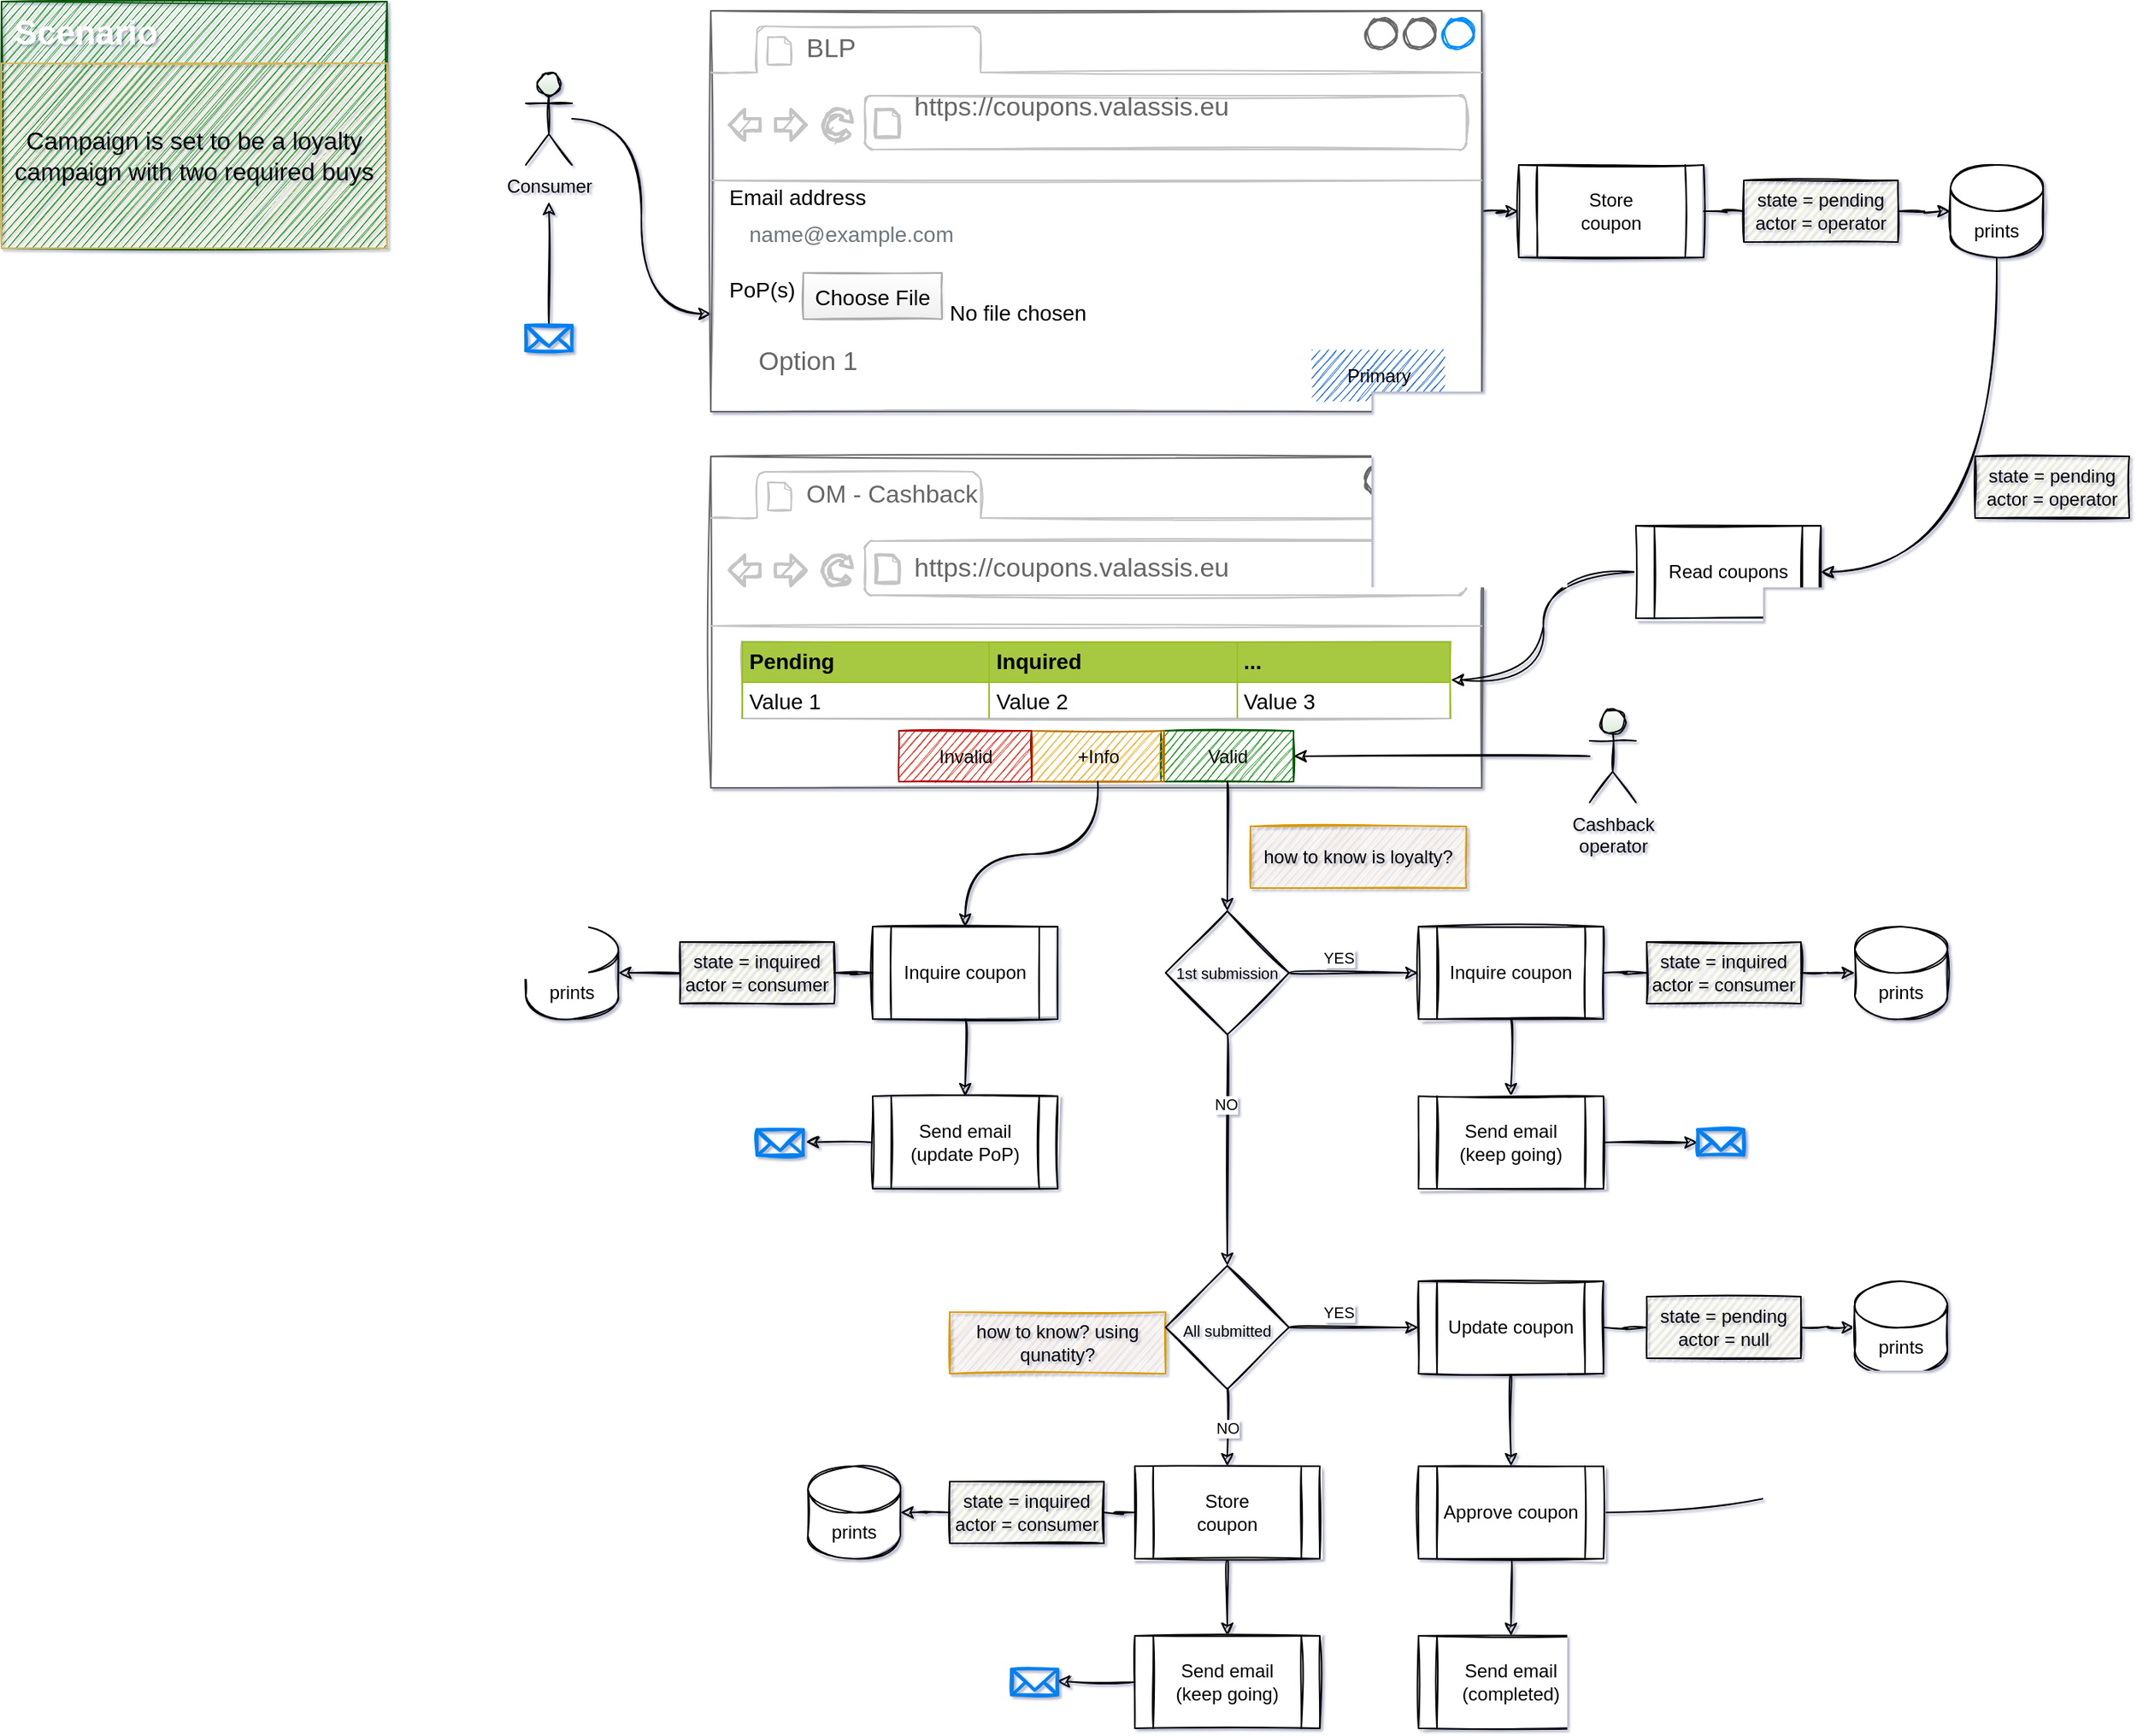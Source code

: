 <mxfile version="20.4.0" type="github" pages="3">
  <diagram id="WDtbSaIOtYO46Cujb4ph" name="User flow">
    <mxGraphModel dx="1628" dy="1254" grid="1" gridSize="10" guides="1" tooltips="1" connect="1" arrows="1" fold="1" page="1" pageScale="1" pageWidth="827" pageHeight="1169" background="none" math="0" shadow="1">
      <root>
        <mxCell id="0" />
        <mxCell id="1" parent="0" />
        <mxCell id="3v_4tUWmUqK_jjppRktE-14" style="edgeStyle=orthogonalEdgeStyle;rounded=0;orthogonalLoop=1;jettySize=auto;html=1;entryX=0.001;entryY=0.756;entryDx=0;entryDy=0;entryPerimeter=0;curved=1;sketch=1;" parent="1" source="sTq3fyHOb8zxf3gA4Tlx-1" target="3v_4tUWmUqK_jjppRktE-1" edge="1">
          <mxGeometry relative="1" as="geometry" />
        </mxCell>
        <mxCell id="sTq3fyHOb8zxf3gA4Tlx-1" value="Consumer" style="shape=umlActor;verticalLabelPosition=bottom;verticalAlign=top;html=1;outlineConnect=0;flipH=1;direction=east;gradientColor=#D5E8D4;align=center;sketch=1;rounded=0;" parent="1" vertex="1">
          <mxGeometry x="370" y="56" width="30" height="60" as="geometry" />
        </mxCell>
        <mxCell id="W3pFJFj1xsrFRELfI108-1" value="" style="rounded=0;whiteSpace=wrap;html=1;fillColor=#008a00;fontColor=#FFFFFF;strokeColor=#005700;sketch=1;" parent="1" vertex="1">
          <mxGeometry x="30" y="10" width="250" height="160" as="geometry" />
        </mxCell>
        <mxCell id="W3pFJFj1xsrFRELfI108-2" value="Scenario" style="text;html=1;strokeColor=none;fillColor=none;align=center;verticalAlign=middle;whiteSpace=wrap;rounded=0;fontStyle=1;fontSize=22;fontColor=#FFFFFF;sketch=1;" parent="1" vertex="1">
          <mxGeometry x="30" y="16" width="110" height="30" as="geometry" />
        </mxCell>
        <mxCell id="W3pFJFj1xsrFRELfI108-3" value="Campaign is set to be a loyalty campaign with two required buys" style="text;html=1;strokeColor=#d6b656;fillColor=#fff2cc;align=center;verticalAlign=middle;whiteSpace=wrap;rounded=0;fontSize=16;sketch=1;" parent="1" vertex="1">
          <mxGeometry x="30" y="50" width="250" height="120" as="geometry" />
        </mxCell>
        <mxCell id="1uWXZRWAopc-pWMOSLoT-41" style="edgeStyle=orthogonalEdgeStyle;rounded=0;sketch=1;orthogonalLoop=1;jettySize=auto;html=1;entryX=0;entryY=0.5;entryDx=0;entryDy=0;shadow=0;fontSize=10;curved=1;" parent="1" source="3v_4tUWmUqK_jjppRktE-1" target="3v_4tUWmUqK_jjppRktE-19" edge="1">
          <mxGeometry relative="1" as="geometry" />
        </mxCell>
        <mxCell id="3v_4tUWmUqK_jjppRktE-1" value="" style="strokeWidth=1;shadow=0;dashed=0;align=center;html=1;shape=mxgraph.mockup.containers.browserWindow;rSize=0;strokeColor=#666666;strokeColor2=#008cff;strokeColor3=#c4c4c4;mainText=,;recursiveResize=0;sketch=1;rounded=0;" parent="1" vertex="1">
          <mxGeometry x="490" y="16" width="500" height="260" as="geometry" />
        </mxCell>
        <mxCell id="3v_4tUWmUqK_jjppRktE-2" value="BLP" style="strokeWidth=1;shadow=0;dashed=0;align=center;html=1;shape=mxgraph.mockup.containers.anchor;fontSize=17;fontColor=#666666;align=left;sketch=1;rounded=0;" parent="3v_4tUWmUqK_jjppRktE-1" vertex="1">
          <mxGeometry x="60" y="12" width="110" height="26" as="geometry" />
        </mxCell>
        <mxCell id="3v_4tUWmUqK_jjppRktE-23" value="" style="group;sketch=1;rounded=0;" parent="3v_4tUWmUqK_jjppRktE-1" vertex="1" connectable="0">
          <mxGeometry x="10" y="50" width="466" height="203" as="geometry" />
        </mxCell>
        <mxCell id="3v_4tUWmUqK_jjppRktE-3" value="https://coupons.valassis.eu" style="strokeWidth=1;shadow=0;dashed=0;align=center;html=1;shape=mxgraph.mockup.containers.anchor;rSize=0;fontSize=17;fontColor=#666666;align=left;sketch=1;rounded=0;" parent="3v_4tUWmUqK_jjppRktE-23" vertex="1">
          <mxGeometry x="120" width="250" height="26" as="geometry" />
        </mxCell>
        <mxCell id="3v_4tUWmUqK_jjppRktE-4" value="name@example.com" style="html=1;shadow=0;dashed=0;shape=mxgraph.bootstrap.rrect;rSize=5;fillColor=none;strokeColor=#999999;align=left;spacing=15;fontSize=14;fontColor=#6C767D;sketch=1;rounded=0;" parent="3v_4tUWmUqK_jjppRktE-23" vertex="1">
          <mxGeometry width="320" height="30" relative="1" as="geometry">
            <mxPoint y="80" as="offset" />
          </mxGeometry>
        </mxCell>
        <mxCell id="3v_4tUWmUqK_jjppRktE-5" value="Email address" style="fillColor=none;strokeColor=none;align=left;fontSize=14;sketch=1;rounded=0;" parent="3v_4tUWmUqK_jjppRktE-23" vertex="1">
          <mxGeometry y="50" width="260" height="40" as="geometry" />
        </mxCell>
        <mxCell id="3v_4tUWmUqK_jjppRktE-6" value="PoP(s)" style="fillColor=none;strokeColor=none;align=left;fontSize=14;sketch=1;rounded=0;" parent="3v_4tUWmUqK_jjppRktE-23" vertex="1">
          <mxGeometry y="110" width="150" height="40" as="geometry" />
        </mxCell>
        <mxCell id="3v_4tUWmUqK_jjppRktE-7" value="Choose File" style="fillColor=#FEFEFE;strokeColor=#AAAAAA;fontSize=14;gradientColor=#F0F0F0;sketch=1;rounded=0;" parent="3v_4tUWmUqK_jjppRktE-23" vertex="1">
          <mxGeometry x="50" y="120" width="90" height="30" as="geometry" />
        </mxCell>
        <mxCell id="3v_4tUWmUqK_jjppRktE-11" value="&lt;font color=&quot;#000000&quot;&gt;Primary&lt;/font&gt;" style="rounded=0;fillColor=#0057D8;strokeColor=none;html=1;fontColor=#ffffff;align=center;verticalAlign=middle;fontStyle=0;fontSize=12;sketch=1;" parent="3v_4tUWmUqK_jjppRktE-23" vertex="1">
          <mxGeometry x="380" y="170" width="86" height="33" as="geometry" />
        </mxCell>
        <mxCell id="3v_4tUWmUqK_jjppRktE-8" value="No file chosen" style="fillColor=none;strokeColor=none;align=left;fontSize=14;spacing=5;sketch=1;rounded=0;" parent="3v_4tUWmUqK_jjppRktE-1" vertex="1">
          <mxGeometry x="150" y="180" width="230" height="30" as="geometry" />
        </mxCell>
        <mxCell id="3v_4tUWmUqK_jjppRktE-9" value="Option 1" style="strokeWidth=1;shadow=0;dashed=0;align=center;html=1;shape=mxgraph.mockup.forms.rrect;rSize=0;fillColor=#eeeeee;strokeColor=#999999;gradientColor=#cccccc;align=left;spacingLeft=4;fontSize=17;fontColor=#666666;labelPosition=right;sketch=1;rounded=0;" parent="3v_4tUWmUqK_jjppRktE-1" vertex="1">
          <mxGeometry x="10" y="220" width="15" height="15" as="geometry" />
        </mxCell>
        <mxCell id="1uWXZRWAopc-pWMOSLoT-110" style="edgeStyle=orthogonalEdgeStyle;curved=1;sketch=1;hachureGap=4;jiggle=2;orthogonalLoop=1;jettySize=auto;html=1;entryX=1;entryY=0.5;entryDx=0;entryDy=0;strokeColor=default;fontFamily=Architects Daughter;fontSource=https%3A%2F%2Ffonts.googleapis.com%2Fcss%3Ffamily%3DArchitects%2BDaughter;fontSize=16;fontColor=#030303;exitX=0.5;exitY=1;exitDx=0;exitDy=0;exitPerimeter=0;" parent="1" source="3v_4tUWmUqK_jjppRktE-17" target="1uWXZRWAopc-pWMOSLoT-108" edge="1">
          <mxGeometry relative="1" as="geometry" />
        </mxCell>
        <mxCell id="3v_4tUWmUqK_jjppRktE-17" value="prints&lt;br&gt;" style="shape=cylinder3;whiteSpace=wrap;html=1;boundedLbl=1;backgroundOutline=1;size=15;gradientColor=none;sketch=1;rounded=0;" parent="1" vertex="1">
          <mxGeometry x="1294" y="116" width="60" height="60" as="geometry" />
        </mxCell>
        <mxCell id="1uWXZRWAopc-pWMOSLoT-40" style="edgeStyle=orthogonalEdgeStyle;rounded=0;sketch=1;orthogonalLoop=1;jettySize=auto;html=1;entryX=0;entryY=0.5;entryDx=0;entryDy=0;entryPerimeter=0;shadow=0;fontSize=10;startArrow=none;curved=1;" parent="1" source="3v_4tUWmUqK_jjppRktE-22" target="3v_4tUWmUqK_jjppRktE-17" edge="1">
          <mxGeometry relative="1" as="geometry" />
        </mxCell>
        <mxCell id="3v_4tUWmUqK_jjppRktE-19" value="Store&lt;br&gt;coupon" style="shape=process;whiteSpace=wrap;html=1;backgroundOutline=1;gradientColor=none;sketch=1;rounded=0;" parent="1" vertex="1">
          <mxGeometry x="1014" y="116" width="120" height="60" as="geometry" />
        </mxCell>
        <mxCell id="1uWXZRWAopc-pWMOSLoT-1" value="" style="strokeWidth=1;shadow=0;dashed=0;align=center;html=1;shape=mxgraph.mockup.containers.browserWindow;rSize=0;strokeColor=#666666;strokeColor2=#008cff;strokeColor3=#c4c4c4;mainText=,;recursiveResize=0;sketch=1;rounded=0;" parent="1" vertex="1">
          <mxGeometry x="490" y="305" width="500" height="215" as="geometry" />
        </mxCell>
        <mxCell id="1uWXZRWAopc-pWMOSLoT-2" value="&lt;font style=&quot;font-size: 16px;&quot;&gt;OM - Cashback&lt;/font&gt;" style="strokeWidth=1;shadow=0;dashed=0;align=center;html=1;shape=mxgraph.mockup.containers.anchor;fontSize=17;fontColor=#666666;align=left;sketch=1;rounded=0;" parent="1uWXZRWAopc-pWMOSLoT-1" vertex="1">
          <mxGeometry x="60" y="12" width="110" height="26" as="geometry" />
        </mxCell>
        <mxCell id="1uWXZRWAopc-pWMOSLoT-3" value="https://coupons.valassis.eu" style="strokeWidth=1;shadow=0;dashed=0;align=center;html=1;shape=mxgraph.mockup.containers.anchor;rSize=0;fontSize=17;fontColor=#666666;align=left;sketch=1;rounded=0;" parent="1uWXZRWAopc-pWMOSLoT-1" vertex="1">
          <mxGeometry x="130" y="60" width="250" height="26" as="geometry" />
        </mxCell>
        <mxCell id="1uWXZRWAopc-pWMOSLoT-4" value="&lt;font color=&quot;#000000&quot;&gt;Valid&lt;/font&gt;" style="rounded=0;fillColor=#008a00;strokeColor=#005700;html=1;fontColor=#ffffff;align=center;verticalAlign=middle;fontStyle=0;fontSize=12;sketch=1;" parent="1uWXZRWAopc-pWMOSLoT-1" vertex="1">
          <mxGeometry x="292" y="178" width="86" height="33" as="geometry" />
        </mxCell>
        <mxCell id="1uWXZRWAopc-pWMOSLoT-5" value="&lt;table border=&quot;1&quot; width=&quot;100%&quot; height=&quot;100%&quot; cellpadding=&quot;4&quot; style=&quot;width: 100%; height: 100%; border-collapse: collapse; font-size: 14px;&quot;&gt;&lt;tbody&gt;&lt;tr style=&quot;background-color: rgb(167, 201, 66); border: 1px solid rgb(152, 191, 33);&quot;&gt;&lt;th align=&quot;left&quot;&gt;&lt;font style=&quot;font-size: 14px;&quot;&gt;Pending&lt;/font&gt;&lt;/th&gt;&lt;th align=&quot;left&quot;&gt;&lt;font style=&quot;font-size: 14px;&quot;&gt;Inquired&lt;/font&gt;&lt;/th&gt;&lt;th align=&quot;left&quot;&gt;&lt;font style=&quot;font-size: 14px;&quot;&gt;...&lt;/font&gt;&lt;/th&gt;&lt;/tr&gt;&lt;tr style=&quot;border:1px solid #98bf21;&quot;&gt;&lt;td&gt;&lt;font style=&quot;font-size: 14px;&quot;&gt;Value 1&lt;/font&gt;&lt;/td&gt;&lt;td&gt;&lt;font style=&quot;font-size: 14px;&quot;&gt;Value 2&lt;/font&gt;&lt;/td&gt;&lt;td&gt;&lt;font style=&quot;font-size: 14px;&quot;&gt;Value 3&lt;/font&gt;&lt;/td&gt;&lt;/tr&gt;&lt;/tbody&gt;&lt;/table&gt;" style="text;html=1;strokeColor=#c0c0c0;fillColor=#ffffff;overflow=fill;rounded=0;fontSize=16;fontColor=#000000;sketch=1;" parent="1uWXZRWAopc-pWMOSLoT-1" vertex="1">
          <mxGeometry x="20" y="120" width="460" height="50" as="geometry" />
        </mxCell>
        <mxCell id="1uWXZRWAopc-pWMOSLoT-6" value="+Info" style="rounded=0;fillColor=#f0a30a;strokeColor=#BD7000;html=1;fontColor=#000000;align=center;verticalAlign=middle;fontStyle=0;fontSize=12;sketch=1;" parent="1uWXZRWAopc-pWMOSLoT-1" vertex="1">
          <mxGeometry x="208" y="178" width="86" height="33" as="geometry" />
        </mxCell>
        <mxCell id="1uWXZRWAopc-pWMOSLoT-7" value="&lt;font color=&quot;#030303&quot;&gt;Invalid&lt;/font&gt;" style="rounded=0;fillColor=#e51400;strokeColor=#B20000;html=1;fontColor=#ffffff;align=center;verticalAlign=middle;fontStyle=0;fontSize=12;sketch=1;" parent="1uWXZRWAopc-pWMOSLoT-1" vertex="1">
          <mxGeometry x="122" y="178" width="86" height="33" as="geometry" />
        </mxCell>
        <mxCell id="1uWXZRWAopc-pWMOSLoT-42" style="edgeStyle=orthogonalEdgeStyle;rounded=0;sketch=1;orthogonalLoop=1;jettySize=auto;html=1;entryX=1;entryY=0.5;entryDx=0;entryDy=0;shadow=0;fontSize=10;curved=1;" parent="1" source="1uWXZRWAopc-pWMOSLoT-8" target="1uWXZRWAopc-pWMOSLoT-4" edge="1">
          <mxGeometry relative="1" as="geometry" />
        </mxCell>
        <mxCell id="1uWXZRWAopc-pWMOSLoT-8" value="Cashback&lt;br&gt;operator" style="shape=umlActor;verticalLabelPosition=bottom;verticalAlign=top;html=1;outlineConnect=0;flipH=1;direction=east;gradientColor=#D5E8D4;align=center;sketch=1;rounded=0;" parent="1" vertex="1">
          <mxGeometry x="1060" y="469.5" width="30" height="60" as="geometry" />
        </mxCell>
        <mxCell id="1uWXZRWAopc-pWMOSLoT-11" value="prints&lt;br&gt;" style="shape=cylinder3;whiteSpace=wrap;html=1;boundedLbl=1;backgroundOutline=1;size=15;gradientColor=none;sketch=1;rounded=0;" parent="1" vertex="1">
          <mxGeometry x="553" y="960" width="60" height="60" as="geometry" />
        </mxCell>
        <mxCell id="1uWXZRWAopc-pWMOSLoT-14" style="edgeStyle=orthogonalEdgeStyle;rounded=0;orthogonalLoop=1;jettySize=auto;html=1;entryX=1;entryY=0.5;entryDx=0;entryDy=0;entryPerimeter=0;fontSize=16;startArrow=none;curved=1;sketch=1;" parent="1" source="1uWXZRWAopc-pWMOSLoT-12" target="1uWXZRWAopc-pWMOSLoT-11" edge="1">
          <mxGeometry relative="1" as="geometry" />
        </mxCell>
        <mxCell id="1uWXZRWAopc-pWMOSLoT-17" style="edgeStyle=orthogonalEdgeStyle;rounded=0;orthogonalLoop=1;jettySize=auto;html=1;entryX=0.5;entryY=0;entryDx=0;entryDy=0;fontSize=16;curved=1;sketch=1;" parent="1" source="1uWXZRWAopc-pWMOSLoT-13" target="1uWXZRWAopc-pWMOSLoT-16" edge="1">
          <mxGeometry relative="1" as="geometry" />
        </mxCell>
        <mxCell id="1uWXZRWAopc-pWMOSLoT-13" value="Store&lt;br&gt;coupon" style="shape=process;whiteSpace=wrap;html=1;backgroundOutline=1;gradientColor=none;sketch=1;rounded=0;" parent="1" vertex="1">
          <mxGeometry x="765" y="960" width="120" height="60" as="geometry" />
        </mxCell>
        <mxCell id="1uWXZRWAopc-pWMOSLoT-104" style="edgeStyle=orthogonalEdgeStyle;rounded=0;sketch=1;orthogonalLoop=1;jettySize=auto;html=1;entryX=0.984;entryY=0.466;entryDx=0;entryDy=0;entryPerimeter=0;shadow=0;fontSize=10;curved=1;" parent="1" source="1uWXZRWAopc-pWMOSLoT-16" target="1uWXZRWAopc-pWMOSLoT-103" edge="1">
          <mxGeometry relative="1" as="geometry" />
        </mxCell>
        <mxCell id="1uWXZRWAopc-pWMOSLoT-16" value="Send email&lt;br&gt;(keep going)" style="shape=process;whiteSpace=wrap;html=1;backgroundOutline=1;gradientColor=none;sketch=1;rounded=0;" parent="1" vertex="1">
          <mxGeometry x="765" y="1070" width="120" height="60" as="geometry" />
        </mxCell>
        <mxCell id="1uWXZRWAopc-pWMOSLoT-26" value="prints&lt;br&gt;" style="shape=cylinder3;whiteSpace=wrap;html=1;boundedLbl=1;backgroundOutline=1;size=15;gradientColor=none;sketch=1;rounded=0;" parent="1" vertex="1">
          <mxGeometry x="1232" y="610" width="60" height="60" as="geometry" />
        </mxCell>
        <mxCell id="1uWXZRWAopc-pWMOSLoT-68" style="edgeStyle=orthogonalEdgeStyle;rounded=0;sketch=1;orthogonalLoop=1;jettySize=auto;html=1;entryX=0.5;entryY=0;entryDx=0;entryDy=0;shadow=0;fontSize=10;curved=1;" parent="1" source="1uWXZRWAopc-pWMOSLoT-29" target="1uWXZRWAopc-pWMOSLoT-67" edge="1">
          <mxGeometry relative="1" as="geometry" />
        </mxCell>
        <mxCell id="1uWXZRWAopc-pWMOSLoT-69" style="edgeStyle=orthogonalEdgeStyle;rounded=0;sketch=1;orthogonalLoop=1;jettySize=auto;html=1;entryX=0.5;entryY=1;entryDx=0;entryDy=0;entryPerimeter=0;shadow=0;fontSize=10;curved=1;" parent="1" source="1uWXZRWAopc-pWMOSLoT-29" target="1uWXZRWAopc-pWMOSLoT-62" edge="1">
          <mxGeometry relative="1" as="geometry" />
        </mxCell>
        <mxCell id="1uWXZRWAopc-pWMOSLoT-29" value="Approve coupon" style="shape=process;whiteSpace=wrap;html=1;backgroundOutline=1;gradientColor=none;sketch=1;rounded=0;" parent="1" vertex="1">
          <mxGeometry x="949" y="960" width="120" height="60" as="geometry" />
        </mxCell>
        <mxCell id="1uWXZRWAopc-pWMOSLoT-36" value="how to know? using qunatity?" style="text;html=1;strokeColor=#d79b00;fillColor=#ffe6cc;align=center;verticalAlign=middle;whiteSpace=wrap;rounded=0;sketch=1;" parent="1" vertex="1">
          <mxGeometry x="645" y="860" width="140" height="40" as="geometry" />
        </mxCell>
        <mxCell id="1uWXZRWAopc-pWMOSLoT-51" style="edgeStyle=orthogonalEdgeStyle;rounded=0;sketch=1;orthogonalLoop=1;jettySize=auto;html=1;entryX=0;entryY=0.5;entryDx=0;entryDy=0;shadow=0;fontSize=10;curved=1;" parent="1" source="1uWXZRWAopc-pWMOSLoT-48" target="1uWXZRWAopc-pWMOSLoT-50" edge="1">
          <mxGeometry relative="1" as="geometry" />
        </mxCell>
        <mxCell id="1uWXZRWAopc-pWMOSLoT-58" style="edgeStyle=orthogonalEdgeStyle;rounded=0;sketch=1;orthogonalLoop=1;jettySize=auto;html=1;shadow=0;fontSize=10;curved=1;" parent="1" source="1uWXZRWAopc-pWMOSLoT-48" target="1uWXZRWAopc-pWMOSLoT-57" edge="1">
          <mxGeometry relative="1" as="geometry" />
        </mxCell>
        <mxCell id="1uWXZRWAopc-pWMOSLoT-73" value="NO" style="edgeLabel;html=1;align=center;verticalAlign=middle;resizable=0;points=[];fontSize=10;sketch=1;rounded=0;" parent="1uWXZRWAopc-pWMOSLoT-58" vertex="1" connectable="0">
          <mxGeometry x="-0.401" y="-1" relative="1" as="geometry">
            <mxPoint as="offset" />
          </mxGeometry>
        </mxCell>
        <mxCell id="1uWXZRWAopc-pWMOSLoT-48" value="1st submission" style="rhombus;whiteSpace=wrap;html=1;strokeColor=default;fontSize=10;fillColor=none;gradientColor=none;sketch=1;rounded=0;" parent="1" vertex="1">
          <mxGeometry x="785" y="600" width="80" height="80" as="geometry" />
        </mxCell>
        <mxCell id="1uWXZRWAopc-pWMOSLoT-49" style="edgeStyle=orthogonalEdgeStyle;rounded=0;sketch=1;orthogonalLoop=1;jettySize=auto;html=1;entryX=0.5;entryY=0;entryDx=0;entryDy=0;shadow=0;fontSize=10;curved=1;" parent="1" source="1uWXZRWAopc-pWMOSLoT-4" target="1uWXZRWAopc-pWMOSLoT-48" edge="1">
          <mxGeometry relative="1" as="geometry" />
        </mxCell>
        <mxCell id="1uWXZRWAopc-pWMOSLoT-52" style="edgeStyle=orthogonalEdgeStyle;rounded=0;sketch=1;orthogonalLoop=1;jettySize=auto;html=1;shadow=0;fontSize=10;startArrow=none;curved=1;" parent="1" source="1uWXZRWAopc-pWMOSLoT-27" target="1uWXZRWAopc-pWMOSLoT-26" edge="1">
          <mxGeometry relative="1" as="geometry" />
        </mxCell>
        <mxCell id="1uWXZRWAopc-pWMOSLoT-55" style="edgeStyle=orthogonalEdgeStyle;rounded=0;sketch=1;orthogonalLoop=1;jettySize=auto;html=1;entryX=0.5;entryY=0;entryDx=0;entryDy=0;shadow=0;fontSize=10;curved=1;" parent="1" source="1uWXZRWAopc-pWMOSLoT-50" target="1uWXZRWAopc-pWMOSLoT-54" edge="1">
          <mxGeometry relative="1" as="geometry" />
        </mxCell>
        <mxCell id="1uWXZRWAopc-pWMOSLoT-50" value="Inquire coupon" style="shape=process;whiteSpace=wrap;html=1;backgroundOutline=1;gradientColor=none;sketch=1;rounded=0;" parent="1" vertex="1">
          <mxGeometry x="949" y="610" width="120" height="60" as="geometry" />
        </mxCell>
        <mxCell id="1uWXZRWAopc-pWMOSLoT-53" value="YES" style="edgeLabel;html=1;align=center;verticalAlign=middle;resizable=0;points=[];fontSize=10;sketch=1;rounded=0;" parent="1" vertex="1" connectable="0">
          <mxGeometry x="892" y="630" as="geometry">
            <mxPoint x="5" as="offset" />
          </mxGeometry>
        </mxCell>
        <mxCell id="1uWXZRWAopc-pWMOSLoT-100" style="edgeStyle=orthogonalEdgeStyle;rounded=0;sketch=1;orthogonalLoop=1;jettySize=auto;html=1;shadow=0;fontSize=10;curved=1;" parent="1" source="1uWXZRWAopc-pWMOSLoT-54" target="1uWXZRWAopc-pWMOSLoT-99" edge="1">
          <mxGeometry relative="1" as="geometry" />
        </mxCell>
        <mxCell id="1uWXZRWAopc-pWMOSLoT-54" value="Send email&lt;br&gt;(keep going)" style="shape=process;whiteSpace=wrap;html=1;backgroundOutline=1;gradientColor=none;sketch=1;rounded=0;" parent="1" vertex="1">
          <mxGeometry x="949" y="720" width="120" height="60" as="geometry" />
        </mxCell>
        <mxCell id="1uWXZRWAopc-pWMOSLoT-27" value="state = inquired&lt;br&gt;actor = consumer" style="text;html=1;strokeColor=default;fillColor=#FFFFCC;align=center;verticalAlign=middle;whiteSpace=wrap;rounded=0;gradientColor=none;sketch=1;" parent="1" vertex="1">
          <mxGeometry x="1097" y="620" width="100" height="40" as="geometry" />
        </mxCell>
        <mxCell id="1uWXZRWAopc-pWMOSLoT-56" value="" style="edgeStyle=orthogonalEdgeStyle;rounded=0;sketch=1;orthogonalLoop=1;jettySize=auto;html=1;shadow=0;fontSize=10;endArrow=none;curved=1;" parent="1" source="1uWXZRWAopc-pWMOSLoT-50" target="1uWXZRWAopc-pWMOSLoT-27" edge="1">
          <mxGeometry relative="1" as="geometry">
            <mxPoint x="1069" y="640" as="sourcePoint" />
            <mxPoint x="1232" y="640" as="targetPoint" />
          </mxGeometry>
        </mxCell>
        <mxCell id="1uWXZRWAopc-pWMOSLoT-61" style="edgeStyle=orthogonalEdgeStyle;rounded=0;sketch=1;orthogonalLoop=1;jettySize=auto;html=1;entryX=0;entryY=0.5;entryDx=0;entryDy=0;shadow=0;fontSize=10;curved=1;" parent="1" source="1uWXZRWAopc-pWMOSLoT-57" target="1uWXZRWAopc-pWMOSLoT-59" edge="1">
          <mxGeometry relative="1" as="geometry" />
        </mxCell>
        <mxCell id="1uWXZRWAopc-pWMOSLoT-71" value="NO" style="edgeStyle=orthogonalEdgeStyle;rounded=0;sketch=1;orthogonalLoop=1;jettySize=auto;html=1;entryX=0.5;entryY=0;entryDx=0;entryDy=0;shadow=0;fontSize=10;curved=1;" parent="1" source="1uWXZRWAopc-pWMOSLoT-57" target="1uWXZRWAopc-pWMOSLoT-13" edge="1">
          <mxGeometry relative="1" as="geometry" />
        </mxCell>
        <mxCell id="1uWXZRWAopc-pWMOSLoT-57" value="&lt;font style=&quot;font-size: 10px;&quot;&gt;All submitted&lt;/font&gt;" style="rhombus;whiteSpace=wrap;html=1;strokeColor=default;fontSize=16;fillColor=none;gradientColor=none;sketch=1;rounded=0;" parent="1" vertex="1">
          <mxGeometry x="785" y="830" width="80" height="80" as="geometry" />
        </mxCell>
        <mxCell id="1uWXZRWAopc-pWMOSLoT-63" style="edgeStyle=orthogonalEdgeStyle;rounded=0;sketch=1;orthogonalLoop=1;jettySize=auto;html=1;entryX=0;entryY=0.5;entryDx=0;entryDy=0;entryPerimeter=0;shadow=0;fontSize=10;startArrow=none;curved=1;" parent="1" source="1uWXZRWAopc-pWMOSLoT-32" target="1uWXZRWAopc-pWMOSLoT-62" edge="1">
          <mxGeometry relative="1" as="geometry" />
        </mxCell>
        <mxCell id="1uWXZRWAopc-pWMOSLoT-66" style="edgeStyle=orthogonalEdgeStyle;rounded=0;sketch=1;orthogonalLoop=1;jettySize=auto;html=1;entryX=0.5;entryY=0;entryDx=0;entryDy=0;shadow=0;fontSize=10;curved=1;" parent="1" source="1uWXZRWAopc-pWMOSLoT-59" target="1uWXZRWAopc-pWMOSLoT-29" edge="1">
          <mxGeometry relative="1" as="geometry" />
        </mxCell>
        <mxCell id="1uWXZRWAopc-pWMOSLoT-59" value="Update coupon" style="shape=process;whiteSpace=wrap;html=1;backgroundOutline=1;gradientColor=none;sketch=1;rounded=0;" parent="1" vertex="1">
          <mxGeometry x="949" y="840" width="120" height="60" as="geometry" />
        </mxCell>
        <mxCell id="1uWXZRWAopc-pWMOSLoT-62" value="prints&lt;br&gt;" style="shape=cylinder3;whiteSpace=wrap;html=1;boundedLbl=1;backgroundOutline=1;size=15;gradientColor=none;sketch=1;rounded=0;" parent="1" vertex="1">
          <mxGeometry x="1232" y="840" width="60" height="60" as="geometry" />
        </mxCell>
        <mxCell id="1uWXZRWAopc-pWMOSLoT-32" value="state = pending&lt;br&gt;actor = null" style="text;html=1;strokeColor=default;fillColor=#FFFFCC;align=center;verticalAlign=middle;whiteSpace=wrap;rounded=0;gradientColor=none;sketch=1;" parent="1" vertex="1">
          <mxGeometry x="1097" y="850" width="100" height="40" as="geometry" />
        </mxCell>
        <mxCell id="1uWXZRWAopc-pWMOSLoT-65" value="" style="edgeStyle=orthogonalEdgeStyle;rounded=0;sketch=1;orthogonalLoop=1;jettySize=auto;html=1;entryX=0;entryY=0.5;entryDx=0;entryDy=0;entryPerimeter=0;shadow=0;fontSize=10;endArrow=none;curved=1;" parent="1" source="1uWXZRWAopc-pWMOSLoT-59" target="1uWXZRWAopc-pWMOSLoT-32" edge="1">
          <mxGeometry relative="1" as="geometry">
            <mxPoint x="1069" y="870" as="sourcePoint" />
            <mxPoint x="1232" y="870" as="targetPoint" />
          </mxGeometry>
        </mxCell>
        <mxCell id="1uWXZRWAopc-pWMOSLoT-102" style="edgeStyle=orthogonalEdgeStyle;rounded=0;sketch=1;orthogonalLoop=1;jettySize=auto;html=1;entryX=-0.006;entryY=0.533;entryDx=0;entryDy=0;entryPerimeter=0;shadow=0;fontSize=10;curved=1;" parent="1" source="1uWXZRWAopc-pWMOSLoT-67" target="1uWXZRWAopc-pWMOSLoT-101" edge="1">
          <mxGeometry relative="1" as="geometry" />
        </mxCell>
        <mxCell id="1uWXZRWAopc-pWMOSLoT-67" value="Send email&lt;br&gt;(completed)" style="shape=process;whiteSpace=wrap;html=1;backgroundOutline=1;gradientColor=none;sketch=1;rounded=0;" parent="1" vertex="1">
          <mxGeometry x="949" y="1070" width="120" height="60" as="geometry" />
        </mxCell>
        <mxCell id="1uWXZRWAopc-pWMOSLoT-70" value="YES" style="edgeLabel;html=1;align=center;verticalAlign=middle;resizable=0;points=[];fontSize=10;sketch=1;rounded=0;" parent="1" vertex="1" connectable="0">
          <mxGeometry x="892" y="860" as="geometry">
            <mxPoint x="5" as="offset" />
          </mxGeometry>
        </mxCell>
        <mxCell id="1uWXZRWAopc-pWMOSLoT-72" value="" style="edgeStyle=orthogonalEdgeStyle;rounded=0;orthogonalLoop=1;jettySize=auto;html=1;entryX=1;entryY=0.5;entryDx=0;entryDy=0;entryPerimeter=0;fontSize=16;endArrow=none;curved=1;sketch=1;" parent="1" source="1uWXZRWAopc-pWMOSLoT-13" target="1uWXZRWAopc-pWMOSLoT-12" edge="1">
          <mxGeometry relative="1" as="geometry">
            <mxPoint x="765" y="990" as="sourcePoint" />
            <mxPoint x="640" y="990" as="targetPoint" />
          </mxGeometry>
        </mxCell>
        <mxCell id="1uWXZRWAopc-pWMOSLoT-12" value="state = inquired&lt;br&gt;actor = consumer" style="text;html=1;strokeColor=default;fillColor=#FFFFCC;align=center;verticalAlign=middle;whiteSpace=wrap;rounded=0;gradientColor=none;sketch=1;" parent="1" vertex="1">
          <mxGeometry x="645" y="970" width="100" height="40" as="geometry" />
        </mxCell>
        <mxCell id="3v_4tUWmUqK_jjppRktE-22" value="state = pending&lt;br&gt;actor = operator" style="text;html=1;strokeColor=default;fillColor=#FFFFCC;align=center;verticalAlign=middle;whiteSpace=wrap;rounded=0;gradientColor=none;sketch=1;" parent="1" vertex="1">
          <mxGeometry x="1160" y="126" width="100" height="40" as="geometry" />
        </mxCell>
        <mxCell id="1uWXZRWAopc-pWMOSLoT-74" value="" style="edgeStyle=orthogonalEdgeStyle;rounded=0;sketch=1;orthogonalLoop=1;jettySize=auto;html=1;entryX=0;entryY=0.5;entryDx=0;entryDy=0;entryPerimeter=0;shadow=0;fontSize=10;endArrow=none;curved=1;" parent="1" source="3v_4tUWmUqK_jjppRktE-19" target="3v_4tUWmUqK_jjppRktE-22" edge="1">
          <mxGeometry relative="1" as="geometry">
            <mxPoint x="1134" y="146" as="sourcePoint" />
            <mxPoint x="1260" y="146" as="targetPoint" />
          </mxGeometry>
        </mxCell>
        <mxCell id="1uWXZRWAopc-pWMOSLoT-79" style="edgeStyle=orthogonalEdgeStyle;rounded=0;sketch=1;orthogonalLoop=1;jettySize=auto;html=1;entryX=1;entryY=0.5;entryDx=0;entryDy=0;entryPerimeter=0;shadow=0;fontSize=10;startArrow=none;curved=1;" parent="1" source="1uWXZRWAopc-pWMOSLoT-80" target="1uWXZRWAopc-pWMOSLoT-78" edge="1">
          <mxGeometry relative="1" as="geometry" />
        </mxCell>
        <mxCell id="1uWXZRWAopc-pWMOSLoT-83" style="edgeStyle=orthogonalEdgeStyle;rounded=0;sketch=1;orthogonalLoop=1;jettySize=auto;html=1;entryX=0.5;entryY=0;entryDx=0;entryDy=0;shadow=0;fontSize=10;curved=1;" parent="1" source="1uWXZRWAopc-pWMOSLoT-76" target="1uWXZRWAopc-pWMOSLoT-82" edge="1">
          <mxGeometry relative="1" as="geometry" />
        </mxCell>
        <mxCell id="1uWXZRWAopc-pWMOSLoT-76" value="Inquire coupon" style="shape=process;whiteSpace=wrap;html=1;backgroundOutline=1;gradientColor=none;sketch=1;rounded=0;" parent="1" vertex="1">
          <mxGeometry x="595" y="610" width="120" height="60" as="geometry" />
        </mxCell>
        <mxCell id="1uWXZRWAopc-pWMOSLoT-77" style="edgeStyle=orthogonalEdgeStyle;rounded=0;sketch=1;orthogonalLoop=1;jettySize=auto;html=1;shadow=0;fontSize=10;curved=1;exitX=0.5;exitY=1;exitDx=0;exitDy=0;" parent="1" source="1uWXZRWAopc-pWMOSLoT-6" target="1uWXZRWAopc-pWMOSLoT-76" edge="1">
          <mxGeometry relative="1" as="geometry" />
        </mxCell>
        <mxCell id="1uWXZRWAopc-pWMOSLoT-78" value="prints&lt;br&gt;" style="shape=cylinder3;whiteSpace=wrap;html=1;boundedLbl=1;backgroundOutline=1;size=15;gradientColor=none;sketch=1;rounded=0;" parent="1" vertex="1">
          <mxGeometry x="370" y="610" width="60" height="60" as="geometry" />
        </mxCell>
        <mxCell id="1uWXZRWAopc-pWMOSLoT-80" value="state = inquired&lt;br&gt;actor = consumer" style="text;html=1;strokeColor=default;fillColor=#FFFFCC;align=center;verticalAlign=middle;whiteSpace=wrap;rounded=0;gradientColor=none;sketch=1;" parent="1" vertex="1">
          <mxGeometry x="470" y="620" width="100" height="40" as="geometry" />
        </mxCell>
        <mxCell id="1uWXZRWAopc-pWMOSLoT-81" value="" style="edgeStyle=orthogonalEdgeStyle;rounded=0;sketch=1;orthogonalLoop=1;jettySize=auto;html=1;entryX=1;entryY=0.5;entryDx=0;entryDy=0;entryPerimeter=0;shadow=0;fontSize=10;endArrow=none;curved=1;" parent="1" source="1uWXZRWAopc-pWMOSLoT-76" target="1uWXZRWAopc-pWMOSLoT-80" edge="1">
          <mxGeometry relative="1" as="geometry">
            <mxPoint x="595" y="640.0" as="sourcePoint" />
            <mxPoint x="430" y="640.0" as="targetPoint" />
          </mxGeometry>
        </mxCell>
        <mxCell id="1uWXZRWAopc-pWMOSLoT-86" style="edgeStyle=orthogonalEdgeStyle;rounded=0;sketch=1;orthogonalLoop=1;jettySize=auto;html=1;entryX=1.055;entryY=0.478;entryDx=0;entryDy=0;shadow=0;fontSize=10;entryPerimeter=0;curved=1;" parent="1" source="1uWXZRWAopc-pWMOSLoT-82" target="1uWXZRWAopc-pWMOSLoT-98" edge="1">
          <mxGeometry relative="1" as="geometry">
            <mxPoint x="550" y="750.0" as="targetPoint" />
          </mxGeometry>
        </mxCell>
        <mxCell id="1uWXZRWAopc-pWMOSLoT-82" value="Send email&lt;br&gt;(update PoP)" style="shape=process;whiteSpace=wrap;html=1;backgroundOutline=1;gradientColor=none;sketch=1;rounded=0;" parent="1" vertex="1">
          <mxGeometry x="595" y="720" width="120" height="60" as="geometry" />
        </mxCell>
        <mxCell id="1uWXZRWAopc-pWMOSLoT-98" value="" style="html=1;verticalLabelPosition=bottom;align=center;labelBackgroundColor=#ffffff;verticalAlign=top;strokeWidth=2;strokeColor=#0080F0;shadow=0;dashed=0;shape=mxgraph.ios7.icons.mail;fontSize=10;fillColor=none;gradientColor=none;sketch=1;rounded=0;" parent="1" vertex="1">
          <mxGeometry x="520" y="741.75" width="30" height="16.5" as="geometry" />
        </mxCell>
        <mxCell id="1uWXZRWAopc-pWMOSLoT-99" value="" style="html=1;verticalLabelPosition=bottom;align=center;labelBackgroundColor=#ffffff;verticalAlign=top;strokeWidth=2;strokeColor=#0080F0;shadow=0;dashed=0;shape=mxgraph.ios7.icons.mail;fontSize=10;fillColor=none;gradientColor=none;sketch=1;rounded=0;" parent="1" vertex="1">
          <mxGeometry x="1130" y="741.75" width="30" height="16.5" as="geometry" />
        </mxCell>
        <mxCell id="1uWXZRWAopc-pWMOSLoT-101" value="" style="html=1;verticalLabelPosition=bottom;align=center;labelBackgroundColor=#ffffff;verticalAlign=top;strokeWidth=2;strokeColor=#0080F0;shadow=0;dashed=0;shape=mxgraph.ios7.icons.mail;fontSize=10;fillColor=none;gradientColor=none;sketch=1;rounded=0;" parent="1" vertex="1">
          <mxGeometry x="1130" y="1091.75" width="30" height="16.5" as="geometry" />
        </mxCell>
        <mxCell id="1uWXZRWAopc-pWMOSLoT-103" value="" style="html=1;verticalLabelPosition=bottom;align=center;labelBackgroundColor=#ffffff;verticalAlign=top;strokeWidth=2;strokeColor=#0080F0;shadow=0;dashed=0;shape=mxgraph.ios7.icons.mail;fontSize=10;fillColor=none;gradientColor=none;sketch=1;rounded=0;" parent="1" vertex="1">
          <mxGeometry x="685" y="1091.75" width="30" height="16.5" as="geometry" />
        </mxCell>
        <mxCell id="1uWXZRWAopc-pWMOSLoT-106" style="edgeStyle=orthogonalEdgeStyle;rounded=0;sketch=1;orthogonalLoop=1;jettySize=auto;html=1;shadow=0;fontSize=10;curved=1;" parent="1" source="1uWXZRWAopc-pWMOSLoT-105" edge="1">
          <mxGeometry relative="1" as="geometry">
            <mxPoint x="385" y="140" as="targetPoint" />
          </mxGeometry>
        </mxCell>
        <mxCell id="1uWXZRWAopc-pWMOSLoT-105" value="" style="html=1;verticalLabelPosition=bottom;align=center;labelBackgroundColor=#ffffff;verticalAlign=top;strokeWidth=2;strokeColor=#0080F0;shadow=0;dashed=0;shape=mxgraph.ios7.icons.mail;fontSize=10;fillColor=none;gradientColor=none;sketch=1;rounded=0;" parent="1" vertex="1">
          <mxGeometry x="370" y="220" width="30" height="16.5" as="geometry" />
        </mxCell>
        <mxCell id="1uWXZRWAopc-pWMOSLoT-107" value="state = pending&lt;br&gt;actor = operator" style="text;html=1;strokeColor=default;fillColor=#FFFFCC;align=center;verticalAlign=middle;whiteSpace=wrap;rounded=0;gradientColor=none;sketch=1;" parent="1" vertex="1">
          <mxGeometry x="1310" y="305" width="100" height="40" as="geometry" />
        </mxCell>
        <mxCell id="1uWXZRWAopc-pWMOSLoT-111" style="edgeStyle=orthogonalEdgeStyle;curved=1;sketch=1;hachureGap=4;jiggle=2;orthogonalLoop=1;jettySize=auto;html=1;entryX=1;entryY=0.5;entryDx=0;entryDy=0;strokeColor=default;fontFamily=Architects Daughter;fontSource=https%3A%2F%2Ffonts.googleapis.com%2Fcss%3Ffamily%3DArchitects%2BDaughter;fontSize=16;fontColor=#030303;" parent="1" source="1uWXZRWAopc-pWMOSLoT-108" target="1uWXZRWAopc-pWMOSLoT-5" edge="1">
          <mxGeometry relative="1" as="geometry" />
        </mxCell>
        <mxCell id="1uWXZRWAopc-pWMOSLoT-108" value="Read coupons" style="shape=process;whiteSpace=wrap;html=1;backgroundOutline=1;gradientColor=none;sketch=1;rounded=0;" parent="1" vertex="1">
          <mxGeometry x="1090" y="350" width="120" height="60" as="geometry" />
        </mxCell>
        <mxCell id="dCZsCOrSWNnrXNbB1NP7-1" value="how to know is loyalty?" style="text;html=1;strokeColor=#d79b00;fillColor=#ffe6cc;align=center;verticalAlign=middle;whiteSpace=wrap;rounded=0;sketch=1;" vertex="1" parent="1">
          <mxGeometry x="840" y="545" width="140" height="40" as="geometry" />
        </mxCell>
      </root>
    </mxGraphModel>
  </diagram>
  <diagram id="MztZpb9YNMcGPO9e5jK6" name="Simplified flow">
    <mxGraphModel dx="1356" dy="877" grid="1" gridSize="10" guides="1" tooltips="1" connect="1" arrows="1" fold="1" page="1" pageScale="1" pageWidth="1169" pageHeight="827" math="0" shadow="0">
      <root>
        <mxCell id="0" />
        <mxCell id="1" parent="0" />
        <mxCell id="ek7RefNuRMmNToLL6DwJ-1" value="" style="strokeWidth=1;shadow=0;dashed=0;align=center;html=1;shape=mxgraph.mockup.containers.browserWindow;rSize=0;strokeColor=#666666;strokeColor2=#008cff;strokeColor3=#c4c4c4;mainText=,;recursiveResize=0;sketch=1;rounded=0;" vertex="1" parent="1">
          <mxGeometry x="140" y="220" width="500" height="260" as="geometry" />
        </mxCell>
        <mxCell id="ek7RefNuRMmNToLL6DwJ-2" value="BLP" style="strokeWidth=1;shadow=0;dashed=0;align=center;html=1;shape=mxgraph.mockup.containers.anchor;fontSize=17;fontColor=#666666;align=left;sketch=1;rounded=0;" vertex="1" parent="ek7RefNuRMmNToLL6DwJ-1">
          <mxGeometry x="60" y="12" width="110" height="26" as="geometry" />
        </mxCell>
        <mxCell id="ek7RefNuRMmNToLL6DwJ-3" value="" style="group;sketch=1;rounded=0;" vertex="1" connectable="0" parent="ek7RefNuRMmNToLL6DwJ-1">
          <mxGeometry x="10" y="50" width="466" height="203" as="geometry" />
        </mxCell>
        <mxCell id="ek7RefNuRMmNToLL6DwJ-4" value="https://coupons.valassis.eu" style="strokeWidth=1;shadow=0;dashed=0;align=center;html=1;shape=mxgraph.mockup.containers.anchor;rSize=0;fontSize=17;fontColor=#666666;align=left;sketch=1;rounded=0;" vertex="1" parent="ek7RefNuRMmNToLL6DwJ-3">
          <mxGeometry x="120" width="250" height="26" as="geometry" />
        </mxCell>
        <mxCell id="ek7RefNuRMmNToLL6DwJ-5" value="name@example.com" style="html=1;shadow=0;dashed=0;shape=mxgraph.bootstrap.rrect;rSize=5;fillColor=none;strokeColor=#999999;align=left;spacing=15;fontSize=14;fontColor=#6C767D;sketch=1;rounded=0;" vertex="1" parent="ek7RefNuRMmNToLL6DwJ-3">
          <mxGeometry width="320" height="30" relative="1" as="geometry">
            <mxPoint y="80" as="offset" />
          </mxGeometry>
        </mxCell>
        <mxCell id="ek7RefNuRMmNToLL6DwJ-6" value="Email address" style="fillColor=none;strokeColor=none;align=left;fontSize=14;sketch=1;rounded=0;" vertex="1" parent="ek7RefNuRMmNToLL6DwJ-3">
          <mxGeometry y="50" width="260" height="40" as="geometry" />
        </mxCell>
        <mxCell id="ek7RefNuRMmNToLL6DwJ-7" value="PoP(s)" style="fillColor=none;strokeColor=none;align=left;fontSize=14;sketch=1;rounded=0;" vertex="1" parent="ek7RefNuRMmNToLL6DwJ-3">
          <mxGeometry y="110" width="150" height="40" as="geometry" />
        </mxCell>
        <mxCell id="ek7RefNuRMmNToLL6DwJ-8" value="Choose File" style="fillColor=#FEFEFE;strokeColor=#AAAAAA;fontSize=14;gradientColor=#F0F0F0;sketch=1;rounded=0;" vertex="1" parent="ek7RefNuRMmNToLL6DwJ-3">
          <mxGeometry x="50" y="120" width="90" height="30" as="geometry" />
        </mxCell>
        <mxCell id="ek7RefNuRMmNToLL6DwJ-9" value="&lt;font color=&quot;#000000&quot;&gt;Primary&lt;/font&gt;" style="rounded=0;fillColor=#0057D8;strokeColor=none;html=1;fontColor=#ffffff;align=center;verticalAlign=middle;fontStyle=0;fontSize=12;sketch=1;" vertex="1" parent="ek7RefNuRMmNToLL6DwJ-3">
          <mxGeometry x="380" y="170" width="86" height="33" as="geometry" />
        </mxCell>
        <mxCell id="ek7RefNuRMmNToLL6DwJ-10" value="No file chosen" style="fillColor=none;strokeColor=none;align=left;fontSize=14;spacing=5;sketch=1;rounded=0;" vertex="1" parent="ek7RefNuRMmNToLL6DwJ-1">
          <mxGeometry x="150" y="180" width="230" height="30" as="geometry" />
        </mxCell>
        <mxCell id="ek7RefNuRMmNToLL6DwJ-11" value="Option 1" style="strokeWidth=1;shadow=0;dashed=0;align=center;html=1;shape=mxgraph.mockup.forms.rrect;rSize=0;fillColor=#eeeeee;strokeColor=#999999;gradientColor=#cccccc;align=left;spacingLeft=4;fontSize=17;fontColor=#666666;labelPosition=right;sketch=1;rounded=0;" vertex="1" parent="ek7RefNuRMmNToLL6DwJ-1">
          <mxGeometry x="10" y="220" width="15" height="15" as="geometry" />
        </mxCell>
        <mxCell id="BSX68VEWMOEznaTk0urN-2" style="edgeStyle=orthogonalEdgeStyle;rounded=0;orthogonalLoop=1;jettySize=auto;html=1;entryX=0.002;entryY=0.654;entryDx=0;entryDy=0;entryPerimeter=0;fontColor=#000000;" edge="1" parent="1" source="BSX68VEWMOEznaTk0urN-1" target="ek7RefNuRMmNToLL6DwJ-1">
          <mxGeometry relative="1" as="geometry" />
        </mxCell>
        <mxCell id="BSX68VEWMOEznaTk0urN-1" value="Consumer" style="shape=umlActor;verticalLabelPosition=bottom;verticalAlign=top;html=1;outlineConnect=0;flipH=1;direction=east;gradientColor=#D5E8D4;align=center;sketch=1;rounded=0;" vertex="1" parent="1">
          <mxGeometry x="40" y="360" width="30" height="60" as="geometry" />
        </mxCell>
        <mxCell id="CLfmRs2xGSY9_4RHikbX-27" style="edgeStyle=orthogonalEdgeStyle;rounded=0;orthogonalLoop=1;jettySize=auto;html=1;fontColor=#000000;" edge="1" parent="1" source="CLfmRs2xGSY9_4RHikbX-1" target="CLfmRs2xGSY9_4RHikbX-5">
          <mxGeometry relative="1" as="geometry" />
        </mxCell>
        <mxCell id="CLfmRs2xGSY9_4RHikbX-1" value="print" style="shape=cylinder3;whiteSpace=wrap;html=1;boundedLbl=1;backgroundOutline=1;size=15;gradientColor=none;sketch=1;rounded=0;" vertex="1" parent="1">
          <mxGeometry x="910" y="30" width="60" height="60" as="geometry" />
        </mxCell>
        <mxCell id="CLfmRs2xGSY9_4RHikbX-2" value="state = inquired&lt;br&gt;actor = consumer" style="text;html=1;strokeColor=default;fillColor=#FFFFCC;align=center;verticalAlign=middle;whiteSpace=wrap;rounded=0;gradientColor=none;sketch=1;" vertex="1" parent="1">
          <mxGeometry x="940" y="100" width="100" height="40" as="geometry" />
        </mxCell>
        <mxCell id="CLfmRs2xGSY9_4RHikbX-5" value="" style="strokeWidth=1;shadow=0;dashed=0;align=center;html=1;shape=mxgraph.mockup.containers.browserWindow;rSize=0;strokeColor=#666666;strokeColor2=#008cff;strokeColor3=#c4c4c4;mainText=,;recursiveResize=0;sketch=1;rounded=0;" vertex="1" parent="1">
          <mxGeometry x="690" y="220" width="500" height="260" as="geometry" />
        </mxCell>
        <mxCell id="CLfmRs2xGSY9_4RHikbX-6" value="BLP" style="strokeWidth=1;shadow=0;dashed=0;align=center;html=1;shape=mxgraph.mockup.containers.anchor;fontSize=17;fontColor=#666666;align=left;sketch=1;rounded=0;" vertex="1" parent="CLfmRs2xGSY9_4RHikbX-5">
          <mxGeometry x="60" y="12" width="110" height="26" as="geometry" />
        </mxCell>
        <mxCell id="CLfmRs2xGSY9_4RHikbX-7" value="" style="group;sketch=1;rounded=0;" vertex="1" connectable="0" parent="CLfmRs2xGSY9_4RHikbX-5">
          <mxGeometry x="10" y="50" width="466" height="203" as="geometry" />
        </mxCell>
        <mxCell id="CLfmRs2xGSY9_4RHikbX-8" value="https://coupons.valassis.eu" style="strokeWidth=1;shadow=0;dashed=0;align=center;html=1;shape=mxgraph.mockup.containers.anchor;rSize=0;fontSize=17;fontColor=#666666;align=left;sketch=1;rounded=0;" vertex="1" parent="CLfmRs2xGSY9_4RHikbX-7">
          <mxGeometry x="120" width="250" height="26" as="geometry" />
        </mxCell>
        <mxCell id="CLfmRs2xGSY9_4RHikbX-9" value="name@example.com" style="html=1;shadow=0;dashed=0;shape=mxgraph.bootstrap.rrect;rSize=5;fillColor=none;strokeColor=#999999;align=left;spacing=15;fontSize=14;fontColor=#6C767D;sketch=1;rounded=0;" vertex="1" parent="CLfmRs2xGSY9_4RHikbX-7">
          <mxGeometry width="320" height="30" relative="1" as="geometry">
            <mxPoint y="80" as="offset" />
          </mxGeometry>
        </mxCell>
        <mxCell id="CLfmRs2xGSY9_4RHikbX-10" value="Email address" style="fillColor=none;strokeColor=none;align=left;fontSize=14;sketch=1;rounded=0;" vertex="1" parent="CLfmRs2xGSY9_4RHikbX-7">
          <mxGeometry y="50" width="260" height="40" as="geometry" />
        </mxCell>
        <mxCell id="CLfmRs2xGSY9_4RHikbX-11" value="PoP(s)" style="fillColor=none;strokeColor=none;align=left;fontSize=14;sketch=1;rounded=0;" vertex="1" parent="CLfmRs2xGSY9_4RHikbX-7">
          <mxGeometry y="110" width="150" height="40" as="geometry" />
        </mxCell>
        <mxCell id="CLfmRs2xGSY9_4RHikbX-12" value="Choose File" style="fillColor=#FEFEFE;strokeColor=#AAAAAA;fontSize=14;gradientColor=#F0F0F0;sketch=1;rounded=0;" vertex="1" parent="CLfmRs2xGSY9_4RHikbX-7">
          <mxGeometry x="50" y="120" width="90" height="30" as="geometry" />
        </mxCell>
        <mxCell id="CLfmRs2xGSY9_4RHikbX-13" value="&lt;font color=&quot;#000000&quot;&gt;Primary&lt;/font&gt;" style="rounded=0;fillColor=#0057D8;strokeColor=none;html=1;fontColor=#ffffff;align=center;verticalAlign=middle;fontStyle=0;fontSize=12;sketch=1;" vertex="1" parent="CLfmRs2xGSY9_4RHikbX-7">
          <mxGeometry x="380" y="170" width="86" height="33" as="geometry" />
        </mxCell>
        <mxCell id="CLfmRs2xGSY9_4RHikbX-14" value="No file chosen" style="fillColor=none;strokeColor=none;align=left;fontSize=14;spacing=5;sketch=1;rounded=0;" vertex="1" parent="CLfmRs2xGSY9_4RHikbX-5">
          <mxGeometry x="150" y="180" width="230" height="30" as="geometry" />
        </mxCell>
        <mxCell id="CLfmRs2xGSY9_4RHikbX-15" value="Option 1" style="strokeWidth=1;shadow=0;dashed=0;align=center;html=1;shape=mxgraph.mockup.forms.rrect;rSize=0;fillColor=#eeeeee;strokeColor=#999999;gradientColor=#cccccc;align=left;spacingLeft=4;fontSize=17;fontColor=#666666;labelPosition=right;sketch=1;rounded=0;" vertex="1" parent="CLfmRs2xGSY9_4RHikbX-5">
          <mxGeometry x="10" y="220" width="15" height="15" as="geometry" />
        </mxCell>
        <mxCell id="CLfmRs2xGSY9_4RHikbX-16" value="" style="strokeWidth=1;shadow=0;dashed=0;align=center;html=1;shape=mxgraph.mockup.containers.browserWindow;rSize=0;strokeColor=#666666;strokeColor2=#008cff;strokeColor3=#c4c4c4;mainText=,;recursiveResize=0;sketch=1;rounded=0;" vertex="1" parent="1">
          <mxGeometry x="1240" y="220" width="500" height="260" as="geometry" />
        </mxCell>
        <mxCell id="CLfmRs2xGSY9_4RHikbX-17" value="BLP" style="strokeWidth=1;shadow=0;dashed=0;align=center;html=1;shape=mxgraph.mockup.containers.anchor;fontSize=17;fontColor=#666666;align=left;sketch=1;rounded=0;" vertex="1" parent="CLfmRs2xGSY9_4RHikbX-16">
          <mxGeometry x="60" y="12" width="110" height="26" as="geometry" />
        </mxCell>
        <mxCell id="CLfmRs2xGSY9_4RHikbX-18" value="" style="group;sketch=1;rounded=0;" vertex="1" connectable="0" parent="CLfmRs2xGSY9_4RHikbX-16">
          <mxGeometry x="10" y="50" width="466" height="203" as="geometry" />
        </mxCell>
        <mxCell id="CLfmRs2xGSY9_4RHikbX-19" value="https://coupons.valassis.eu" style="strokeWidth=1;shadow=0;dashed=0;align=center;html=1;shape=mxgraph.mockup.containers.anchor;rSize=0;fontSize=17;fontColor=#666666;align=left;sketch=1;rounded=0;" vertex="1" parent="CLfmRs2xGSY9_4RHikbX-18">
          <mxGeometry x="120" width="250" height="26" as="geometry" />
        </mxCell>
        <mxCell id="CLfmRs2xGSY9_4RHikbX-20" value="name@example.com" style="html=1;shadow=0;dashed=0;shape=mxgraph.bootstrap.rrect;rSize=5;fillColor=none;strokeColor=#999999;align=left;spacing=15;fontSize=14;fontColor=#6C767D;sketch=1;rounded=0;" vertex="1" parent="CLfmRs2xGSY9_4RHikbX-18">
          <mxGeometry width="320" height="30" relative="1" as="geometry">
            <mxPoint y="80" as="offset" />
          </mxGeometry>
        </mxCell>
        <mxCell id="CLfmRs2xGSY9_4RHikbX-21" value="Email address" style="fillColor=none;strokeColor=none;align=left;fontSize=14;sketch=1;rounded=0;" vertex="1" parent="CLfmRs2xGSY9_4RHikbX-18">
          <mxGeometry y="50" width="260" height="40" as="geometry" />
        </mxCell>
        <mxCell id="CLfmRs2xGSY9_4RHikbX-22" value="PoP(s)" style="fillColor=none;strokeColor=none;align=left;fontSize=14;sketch=1;rounded=0;" vertex="1" parent="CLfmRs2xGSY9_4RHikbX-18">
          <mxGeometry y="110" width="150" height="40" as="geometry" />
        </mxCell>
        <mxCell id="CLfmRs2xGSY9_4RHikbX-23" value="Choose File" style="fillColor=#FEFEFE;strokeColor=#AAAAAA;fontSize=14;gradientColor=#F0F0F0;sketch=1;rounded=0;" vertex="1" parent="CLfmRs2xGSY9_4RHikbX-18">
          <mxGeometry x="50" y="120" width="90" height="30" as="geometry" />
        </mxCell>
        <mxCell id="CLfmRs2xGSY9_4RHikbX-24" value="&lt;font color=&quot;#000000&quot;&gt;Primary&lt;/font&gt;" style="rounded=0;fillColor=#0057D8;strokeColor=none;html=1;fontColor=#ffffff;align=center;verticalAlign=middle;fontStyle=0;fontSize=12;sketch=1;" vertex="1" parent="CLfmRs2xGSY9_4RHikbX-18">
          <mxGeometry x="380" y="170" width="86" height="33" as="geometry" />
        </mxCell>
        <mxCell id="CLfmRs2xGSY9_4RHikbX-25" value="No file chosen" style="fillColor=none;strokeColor=none;align=left;fontSize=14;spacing=5;sketch=1;rounded=0;" vertex="1" parent="CLfmRs2xGSY9_4RHikbX-16">
          <mxGeometry x="150" y="180" width="230" height="30" as="geometry" />
        </mxCell>
        <mxCell id="CLfmRs2xGSY9_4RHikbX-26" value="Option 1" style="strokeWidth=1;shadow=0;dashed=0;align=center;html=1;shape=mxgraph.mockup.forms.rrect;rSize=0;fillColor=#eeeeee;strokeColor=#999999;gradientColor=#cccccc;align=left;spacingLeft=4;fontSize=17;fontColor=#666666;labelPosition=right;sketch=1;rounded=0;" vertex="1" parent="CLfmRs2xGSY9_4RHikbX-16">
          <mxGeometry x="10" y="220" width="15" height="15" as="geometry" />
        </mxCell>
        <mxCell id="_qpBpYMBBecyymAUlsG9-2" style="edgeStyle=orthogonalEdgeStyle;rounded=0;orthogonalLoop=1;jettySize=auto;html=1;entryX=1;entryY=0.5;entryDx=0;entryDy=0;entryPerimeter=0;fontColor=#000000;exitX=0.5;exitY=1;exitDx=0;exitDy=0;exitPerimeter=0;" edge="1" parent="1" source="CLfmRs2xGSY9_4RHikbX-28" target="_qpBpYMBBecyymAUlsG9-1">
          <mxGeometry relative="1" as="geometry" />
        </mxCell>
        <mxCell id="CLfmRs2xGSY9_4RHikbX-28" value="prints&lt;br&gt;" style="shape=cylinder3;whiteSpace=wrap;html=1;boundedLbl=1;backgroundOutline=1;size=15;gradientColor=none;sketch=1;rounded=0;" vertex="1" parent="1">
          <mxGeometry x="543" y="590" width="60" height="60" as="geometry" />
        </mxCell>
        <mxCell id="CLfmRs2xGSY9_4RHikbX-30" style="edgeStyle=orthogonalEdgeStyle;rounded=0;orthogonalLoop=1;jettySize=auto;html=1;fontColor=#000000;" edge="1" parent="1" source="ek7RefNuRMmNToLL6DwJ-9" target="CLfmRs2xGSY9_4RHikbX-28">
          <mxGeometry relative="1" as="geometry" />
        </mxCell>
        <mxCell id="CLfmRs2xGSY9_4RHikbX-31" value="state = pending&lt;br&gt;actor = operator" style="text;html=1;strokeColor=default;fillColor=#FFFFCC;align=center;verticalAlign=middle;whiteSpace=wrap;rounded=0;gradientColor=none;sketch=1;" vertex="1" parent="1">
          <mxGeometry x="470" y="510" width="100" height="40" as="geometry" />
        </mxCell>
        <mxCell id="265DTqjoUlmIxJ1a5fQ7-2" style="edgeStyle=orthogonalEdgeStyle;rounded=0;orthogonalLoop=1;jettySize=auto;html=1;entryX=0;entryY=0.5;entryDx=0;entryDy=0;fontColor=#000000;" edge="1" parent="1" source="_qpBpYMBBecyymAUlsG9-1" target="265DTqjoUlmIxJ1a5fQ7-1">
          <mxGeometry relative="1" as="geometry" />
        </mxCell>
        <mxCell id="_qpBpYMBBecyymAUlsG9-1" value="Cashback&lt;br&gt;operator" style="shape=umlActor;verticalLabelPosition=bottom;verticalAlign=top;html=1;outlineConnect=0;flipH=1;direction=east;gradientColor=#D5E8D4;align=center;sketch=1;rounded=0;" vertex="1" parent="1">
          <mxGeometry x="670" y="720" width="30" height="60" as="geometry" />
        </mxCell>
        <mxCell id="NdEXX__dmYoGaaI83QEo-11" style="edgeStyle=orthogonalEdgeStyle;rounded=0;orthogonalLoop=1;jettySize=auto;html=1;entryX=1;entryY=0.5;entryDx=0;entryDy=0;entryPerimeter=0;fontColor=#000000;" edge="1" parent="1" source="265DTqjoUlmIxJ1a5fQ7-1" target="CLfmRs2xGSY9_4RHikbX-28">
          <mxGeometry relative="1" as="geometry">
            <Array as="points">
              <mxPoint x="790" y="620" />
            </Array>
          </mxGeometry>
        </mxCell>
        <mxCell id="265DTqjoUlmIxJ1a5fQ7-1" value="Needs info" style="shape=process;whiteSpace=wrap;html=1;backgroundOutline=1;gradientColor=none;sketch=1;rounded=0;" vertex="1" parent="1">
          <mxGeometry x="730" y="720" width="120" height="60" as="geometry" />
        </mxCell>
        <mxCell id="NdEXX__dmYoGaaI83QEo-8" style="edgeStyle=orthogonalEdgeStyle;rounded=0;orthogonalLoop=1;jettySize=auto;html=1;entryX=0.5;entryY=0.5;entryDx=0;entryDy=0;entryPerimeter=0;fontColor=#000000;" edge="1" parent="1" source="NdEXX__dmYoGaaI83QEo-1" target="NdEXX__dmYoGaaI83QEo-3">
          <mxGeometry relative="1" as="geometry">
            <Array as="points">
              <mxPoint x="1123" y="750" />
            </Array>
          </mxGeometry>
        </mxCell>
        <mxCell id="NdEXX__dmYoGaaI83QEo-1" value="prints&lt;br&gt;" style="shape=cylinder3;whiteSpace=wrap;html=1;boundedLbl=1;backgroundOutline=1;size=15;gradientColor=none;sketch=1;rounded=0;" vertex="1" parent="1">
          <mxGeometry x="1093" y="590" width="60" height="60" as="geometry" />
        </mxCell>
        <mxCell id="NdEXX__dmYoGaaI83QEo-2" style="edgeStyle=orthogonalEdgeStyle;rounded=0;orthogonalLoop=1;jettySize=auto;html=1;entryX=0.5;entryY=0;entryDx=0;entryDy=0;entryPerimeter=0;fontColor=#000000;" edge="1" parent="1" source="CLfmRs2xGSY9_4RHikbX-13" target="NdEXX__dmYoGaaI83QEo-1">
          <mxGeometry relative="1" as="geometry" />
        </mxCell>
        <mxCell id="NdEXX__dmYoGaaI83QEo-7" style="edgeStyle=orthogonalEdgeStyle;rounded=0;orthogonalLoop=1;jettySize=auto;html=1;fontColor=#000000;" edge="1" parent="1" source="NdEXX__dmYoGaaI83QEo-3" target="NdEXX__dmYoGaaI83QEo-6">
          <mxGeometry relative="1" as="geometry" />
        </mxCell>
        <mxCell id="NdEXX__dmYoGaaI83QEo-3" value="Cashback&lt;br&gt;operator" style="shape=umlActor;verticalLabelPosition=bottom;verticalAlign=top;html=1;outlineConnect=0;flipH=1;direction=east;gradientColor=#D5E8D4;align=center;sketch=1;rounded=0;" vertex="1" parent="1">
          <mxGeometry x="1210" y="720" width="30" height="60" as="geometry" />
        </mxCell>
        <mxCell id="NdEXX__dmYoGaaI83QEo-13" style="edgeStyle=orthogonalEdgeStyle;rounded=0;orthogonalLoop=1;jettySize=auto;html=1;entryX=1;entryY=0.5;entryDx=0;entryDy=0;entryPerimeter=0;fontColor=#000000;" edge="1" parent="1" source="NdEXX__dmYoGaaI83QEo-6" target="NdEXX__dmYoGaaI83QEo-1">
          <mxGeometry relative="1" as="geometry">
            <Array as="points">
              <mxPoint x="1340" y="620" />
            </Array>
          </mxGeometry>
        </mxCell>
        <mxCell id="NdEXX__dmYoGaaI83QEo-6" value="Valid" style="shape=process;whiteSpace=wrap;html=1;backgroundOutline=1;gradientColor=none;sketch=1;rounded=0;" vertex="1" parent="1">
          <mxGeometry x="1280" y="720" width="120" height="60" as="geometry" />
        </mxCell>
        <mxCell id="NdEXX__dmYoGaaI83QEo-10" value="state = inquired&lt;br&gt;actor = operator" style="text;html=1;strokeColor=default;fillColor=#FFFFCC;align=center;verticalAlign=middle;whiteSpace=wrap;rounded=0;gradientColor=none;sketch=1;" vertex="1" parent="1">
          <mxGeometry x="1020" y="510" width="100" height="40" as="geometry" />
        </mxCell>
        <mxCell id="NdEXX__dmYoGaaI83QEo-12" value="state = inquired&lt;br&gt;actor = consumer" style="text;html=1;strokeColor=default;fillColor=#FFFFCC;align=center;verticalAlign=middle;whiteSpace=wrap;rounded=0;gradientColor=none;sketch=1;" vertex="1" parent="1">
          <mxGeometry x="790" y="640" width="100" height="40" as="geometry" />
        </mxCell>
        <mxCell id="NdEXX__dmYoGaaI83QEo-14" value="state = inquired&lt;br&gt;actor = consumer" style="text;html=1;strokeColor=default;fillColor=#FFFFCC;align=center;verticalAlign=middle;whiteSpace=wrap;rounded=0;gradientColor=none;sketch=1;" vertex="1" parent="1">
          <mxGeometry x="1340" y="640" width="100" height="40" as="geometry" />
        </mxCell>
        <mxCell id="NdEXX__dmYoGaaI83QEo-17" style="edgeStyle=orthogonalEdgeStyle;rounded=0;orthogonalLoop=1;jettySize=auto;html=1;entryX=0.508;entryY=-0.005;entryDx=0;entryDy=0;entryPerimeter=0;fontColor=#000000;" edge="1" parent="1" source="NdEXX__dmYoGaaI83QEo-15" target="CLfmRs2xGSY9_4RHikbX-16">
          <mxGeometry relative="1" as="geometry" />
        </mxCell>
        <mxCell id="NdEXX__dmYoGaaI83QEo-15" value="print" style="shape=cylinder3;whiteSpace=wrap;html=1;boundedLbl=1;backgroundOutline=1;size=15;gradientColor=none;sketch=1;rounded=0;" vertex="1" parent="1">
          <mxGeometry x="1464" y="30" width="60" height="60" as="geometry" />
        </mxCell>
        <mxCell id="NdEXX__dmYoGaaI83QEo-18" value="state = inquired&lt;br&gt;actor = consumer" style="text;html=1;strokeColor=default;fillColor=#FFFFCC;align=center;verticalAlign=middle;whiteSpace=wrap;rounded=0;gradientColor=none;sketch=1;" vertex="1" parent="1">
          <mxGeometry x="1495" y="102" width="100" height="40" as="geometry" />
        </mxCell>
        <mxCell id="NdEXX__dmYoGaaI83QEo-20" style="edgeStyle=orthogonalEdgeStyle;rounded=0;orthogonalLoop=1;jettySize=auto;html=1;fontColor=#000000;" edge="1" parent="1" source="NdEXX__dmYoGaaI83QEo-19" target="ek7RefNuRMmNToLL6DwJ-1">
          <mxGeometry relative="1" as="geometry" />
        </mxCell>
        <mxCell id="NdEXX__dmYoGaaI83QEo-19" value="offer" style="shape=cylinder3;whiteSpace=wrap;html=1;boundedLbl=1;backgroundOutline=1;size=15;gradientColor=none;sketch=1;rounded=0;" vertex="1" parent="1">
          <mxGeometry x="360" y="30" width="60" height="60" as="geometry" />
        </mxCell>
        <mxCell id="NdEXX__dmYoGaaI83QEo-22" style="edgeStyle=orthogonalEdgeStyle;rounded=0;orthogonalLoop=1;jettySize=auto;html=1;entryX=0.5;entryY=0;entryDx=0;entryDy=0;entryPerimeter=0;fontColor=#000000;" edge="1" parent="1" source="NdEXX__dmYoGaaI83QEo-21" target="CLfmRs2xGSY9_4RHikbX-5">
          <mxGeometry relative="1" as="geometry" />
        </mxCell>
        <mxCell id="NdEXX__dmYoGaaI83QEo-21" value="offer" style="shape=cylinder3;whiteSpace=wrap;html=1;boundedLbl=1;backgroundOutline=1;size=15;gradientColor=none;sketch=1;rounded=0;" vertex="1" parent="1">
          <mxGeometry x="760" y="30" width="60" height="60" as="geometry" />
        </mxCell>
        <mxCell id="NdEXX__dmYoGaaI83QEo-25" style="edgeStyle=orthogonalEdgeStyle;rounded=0;orthogonalLoop=1;jettySize=auto;html=1;entryX=0.505;entryY=0;entryDx=0;entryDy=0;entryPerimeter=0;fontColor=#000000;" edge="1" parent="1">
          <mxGeometry relative="1" as="geometry">
            <mxPoint x="1372" y="100" as="sourcePoint" />
            <mxPoint x="1494.5" y="220.0" as="targetPoint" />
            <Array as="points">
              <mxPoint x="1372" y="160" />
              <mxPoint x="1495" y="160" />
            </Array>
          </mxGeometry>
        </mxCell>
        <mxCell id="NdEXX__dmYoGaaI83QEo-24" value="offer" style="shape=cylinder3;whiteSpace=wrap;html=1;boundedLbl=1;backgroundOutline=1;size=15;gradientColor=none;sketch=1;rounded=0;" vertex="1" parent="1">
          <mxGeometry x="1340" y="40" width="60" height="60" as="geometry" />
        </mxCell>
        <mxCell id="NdEXX__dmYoGaaI83QEo-26" value="quantity" style="text;html=1;strokeColor=default;fillColor=#FFFFCC;align=center;verticalAlign=middle;whiteSpace=wrap;rounded=0;gradientColor=none;sketch=1;" vertex="1" parent="1">
          <mxGeometry x="290" y="100" width="100" height="100" as="geometry" />
        </mxCell>
      </root>
    </mxGraphModel>
  </diagram>
  <diagram id="fTw4nULmGvtXkZ1XKLIk" name="BLP">
    <mxGraphModel dx="1271" dy="823" grid="1" gridSize="10" guides="1" tooltips="1" connect="1" arrows="1" fold="1" page="1" pageScale="1" pageWidth="1169" pageHeight="827" math="0" shadow="0">
      <root>
        <mxCell id="0" />
        <mxCell id="1" parent="0" />
        <mxCell id="ZBxlmb5rli2Xv0O--7lS-1" value="" style="strokeWidth=1;shadow=0;dashed=0;align=center;html=1;shape=mxgraph.mockup.containers.browserWindow;rSize=0;strokeColor=#666666;strokeColor2=#008cff;strokeColor3=#c4c4c4;mainText=,;recursiveResize=0;sketch=1;rounded=0;" vertex="1" parent="1">
          <mxGeometry x="335" y="389" width="500" height="260" as="geometry" />
        </mxCell>
        <mxCell id="ZBxlmb5rli2Xv0O--7lS-2" value="BLP" style="strokeWidth=1;shadow=0;dashed=0;align=center;html=1;shape=mxgraph.mockup.containers.anchor;fontSize=17;fontColor=#666666;align=left;sketch=1;rounded=0;" vertex="1" parent="ZBxlmb5rli2Xv0O--7lS-1">
          <mxGeometry x="60" y="12" width="110" height="26" as="geometry" />
        </mxCell>
        <mxCell id="ZBxlmb5rli2Xv0O--7lS-3" value="" style="group;sketch=1;rounded=0;" vertex="1" connectable="0" parent="ZBxlmb5rli2Xv0O--7lS-1">
          <mxGeometry x="10" y="50" width="466" height="203" as="geometry" />
        </mxCell>
        <mxCell id="ZBxlmb5rli2Xv0O--7lS-4" value="https://coupons.valassis.eu" style="strokeWidth=1;shadow=0;dashed=0;align=center;html=1;shape=mxgraph.mockup.containers.anchor;rSize=0;fontSize=17;fontColor=#666666;align=left;sketch=1;rounded=0;" vertex="1" parent="ZBxlmb5rli2Xv0O--7lS-3">
          <mxGeometry x="120" width="250" height="26" as="geometry" />
        </mxCell>
        <mxCell id="ZBxlmb5rli2Xv0O--7lS-5" value="name@example.com" style="html=1;shadow=0;dashed=0;shape=mxgraph.bootstrap.rrect;rSize=5;fillColor=none;strokeColor=#999999;align=left;spacing=15;fontSize=14;fontColor=#6C767D;sketch=1;rounded=0;" vertex="1" parent="ZBxlmb5rli2Xv0O--7lS-3">
          <mxGeometry width="320" height="30" relative="1" as="geometry">
            <mxPoint y="80" as="offset" />
          </mxGeometry>
        </mxCell>
        <mxCell id="ZBxlmb5rli2Xv0O--7lS-6" value="Email address" style="fillColor=none;strokeColor=none;align=left;fontSize=14;sketch=1;rounded=0;" vertex="1" parent="ZBxlmb5rli2Xv0O--7lS-3">
          <mxGeometry y="50" width="260" height="40" as="geometry" />
        </mxCell>
        <mxCell id="ZBxlmb5rli2Xv0O--7lS-7" value="PoP(s)" style="fillColor=none;strokeColor=none;align=left;fontSize=14;sketch=1;rounded=0;" vertex="1" parent="ZBxlmb5rli2Xv0O--7lS-3">
          <mxGeometry y="110" width="150" height="40" as="geometry" />
        </mxCell>
        <mxCell id="ZBxlmb5rli2Xv0O--7lS-8" value="Choose File" style="fillColor=#FEFEFE;strokeColor=#AAAAAA;fontSize=14;gradientColor=#F0F0F0;sketch=1;rounded=0;" vertex="1" parent="ZBxlmb5rli2Xv0O--7lS-3">
          <mxGeometry x="50" y="120" width="90" height="30" as="geometry" />
        </mxCell>
        <mxCell id="ZBxlmb5rli2Xv0O--7lS-9" value="&lt;font color=&quot;#000000&quot;&gt;Primary&lt;/font&gt;" style="rounded=0;fillColor=#0057D8;strokeColor=none;html=1;fontColor=#ffffff;align=center;verticalAlign=middle;fontStyle=0;fontSize=12;sketch=1;" vertex="1" parent="ZBxlmb5rli2Xv0O--7lS-3">
          <mxGeometry x="380" y="170" width="86" height="33" as="geometry" />
        </mxCell>
        <mxCell id="ZBxlmb5rli2Xv0O--7lS-10" value="No file chosen" style="fillColor=none;strokeColor=none;align=left;fontSize=14;spacing=5;sketch=1;rounded=0;" vertex="1" parent="ZBxlmb5rli2Xv0O--7lS-1">
          <mxGeometry x="150" y="180" width="230" height="30" as="geometry" />
        </mxCell>
        <mxCell id="ZBxlmb5rli2Xv0O--7lS-11" value="Option 1" style="strokeWidth=1;shadow=0;dashed=0;align=center;html=1;shape=mxgraph.mockup.forms.rrect;rSize=0;fillColor=#eeeeee;strokeColor=#999999;gradientColor=#cccccc;align=left;spacingLeft=4;fontSize=17;fontColor=#666666;labelPosition=right;sketch=1;rounded=0;" vertex="1" parent="ZBxlmb5rli2Xv0O--7lS-1">
          <mxGeometry x="10" y="220" width="15" height="15" as="geometry" />
        </mxCell>
        <mxCell id="djCopKOu23oCKya0kYo8-2" style="edgeStyle=orthogonalEdgeStyle;rounded=0;orthogonalLoop=1;jettySize=auto;html=1;fontColor=#000000;" edge="1" parent="1" source="djCopKOu23oCKya0kYo8-1" target="ZBxlmb5rli2Xv0O--7lS-1">
          <mxGeometry relative="1" as="geometry" />
        </mxCell>
        <mxCell id="djCopKOu23oCKya0kYo8-1" value="offer" style="shape=cylinder3;whiteSpace=wrap;html=1;boundedLbl=1;backgroundOutline=1;size=15;gradientColor=none;sketch=1;rounded=0;" vertex="1" parent="1">
          <mxGeometry x="305" y="179" width="60" height="60" as="geometry" />
        </mxCell>
        <mxCell id="djCopKOu23oCKya0kYo8-5" style="edgeStyle=orthogonalEdgeStyle;rounded=0;orthogonalLoop=1;jettySize=auto;html=1;fontColor=#000000;" edge="1" parent="1" source="djCopKOu23oCKya0kYo8-3" target="ZBxlmb5rli2Xv0O--7lS-1">
          <mxGeometry relative="1" as="geometry" />
        </mxCell>
        <mxCell id="djCopKOu23oCKya0kYo8-3" value="prints" style="shape=cylinder3;whiteSpace=wrap;html=1;boundedLbl=1;backgroundOutline=1;size=15;gradientColor=none;sketch=1;rounded=0;" vertex="1" parent="1">
          <mxGeometry x="805" y="179" width="60" height="60" as="geometry" />
        </mxCell>
        <mxCell id="5vSTp6arb5RNKqiyf6Zn-1" value="From Offers:&lt;br&gt;" style="text;html=1;strokeColor=#d6b656;fillColor=#fff2cc;align=left;verticalAlign=middle;whiteSpace=wrap;rounded=0;fontSize=16;sketch=1;" vertex="1" parent="1">
          <mxGeometry x="30" y="389" width="250" height="120" as="geometry" />
        </mxCell>
        <mxCell id="5vSTp6arb5RNKqiyf6Zn-2" value="From Prints:&lt;br&gt;" style="text;html=1;strokeColor=#d6b656;fillColor=#fff2cc;align=left;verticalAlign=middle;whiteSpace=wrap;rounded=0;fontSize=16;sketch=1;" vertex="1" parent="1">
          <mxGeometry x="890" y="389" width="250" height="120" as="geometry" />
        </mxCell>
      </root>
    </mxGraphModel>
  </diagram>
</mxfile>
